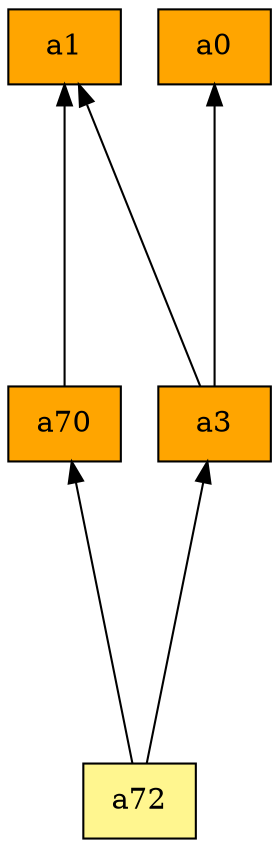 digraph G {
rankdir=BT;ranksep="2.0";
"a1" [shape=record,fillcolor=orange,style=filled,label="{a1}"];
"a3" [shape=record,fillcolor=orange,style=filled,label="{a3}"];
"a72" [shape=record,fillcolor=khaki1,style=filled,label="{a72}"];
"a0" [shape=record,fillcolor=orange,style=filled,label="{a0}"];
"a70" [shape=record,fillcolor=orange,style=filled,label="{a70}"];
"a3" -> "a1"
"a3" -> "a0"
"a72" -> "a3"
"a72" -> "a70"
"a70" -> "a1"
}